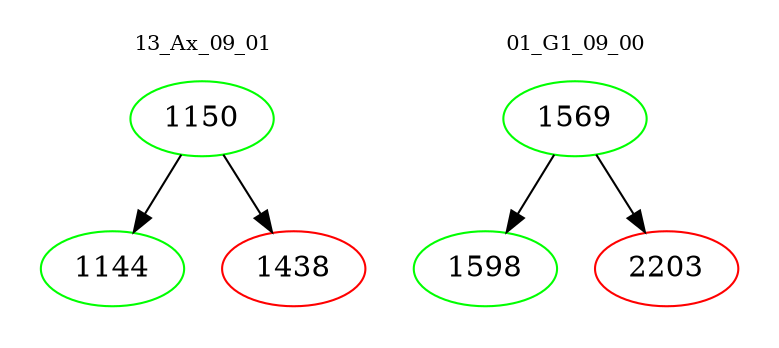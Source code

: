 digraph{
subgraph cluster_0 {
color = white
label = "13_Ax_09_01";
fontsize=10;
T0_1150 [label="1150", color="green"]
T0_1150 -> T0_1144 [color="black"]
T0_1144 [label="1144", color="green"]
T0_1150 -> T0_1438 [color="black"]
T0_1438 [label="1438", color="red"]
}
subgraph cluster_1 {
color = white
label = "01_G1_09_00";
fontsize=10;
T1_1569 [label="1569", color="green"]
T1_1569 -> T1_1598 [color="black"]
T1_1598 [label="1598", color="green"]
T1_1569 -> T1_2203 [color="black"]
T1_2203 [label="2203", color="red"]
}
}
